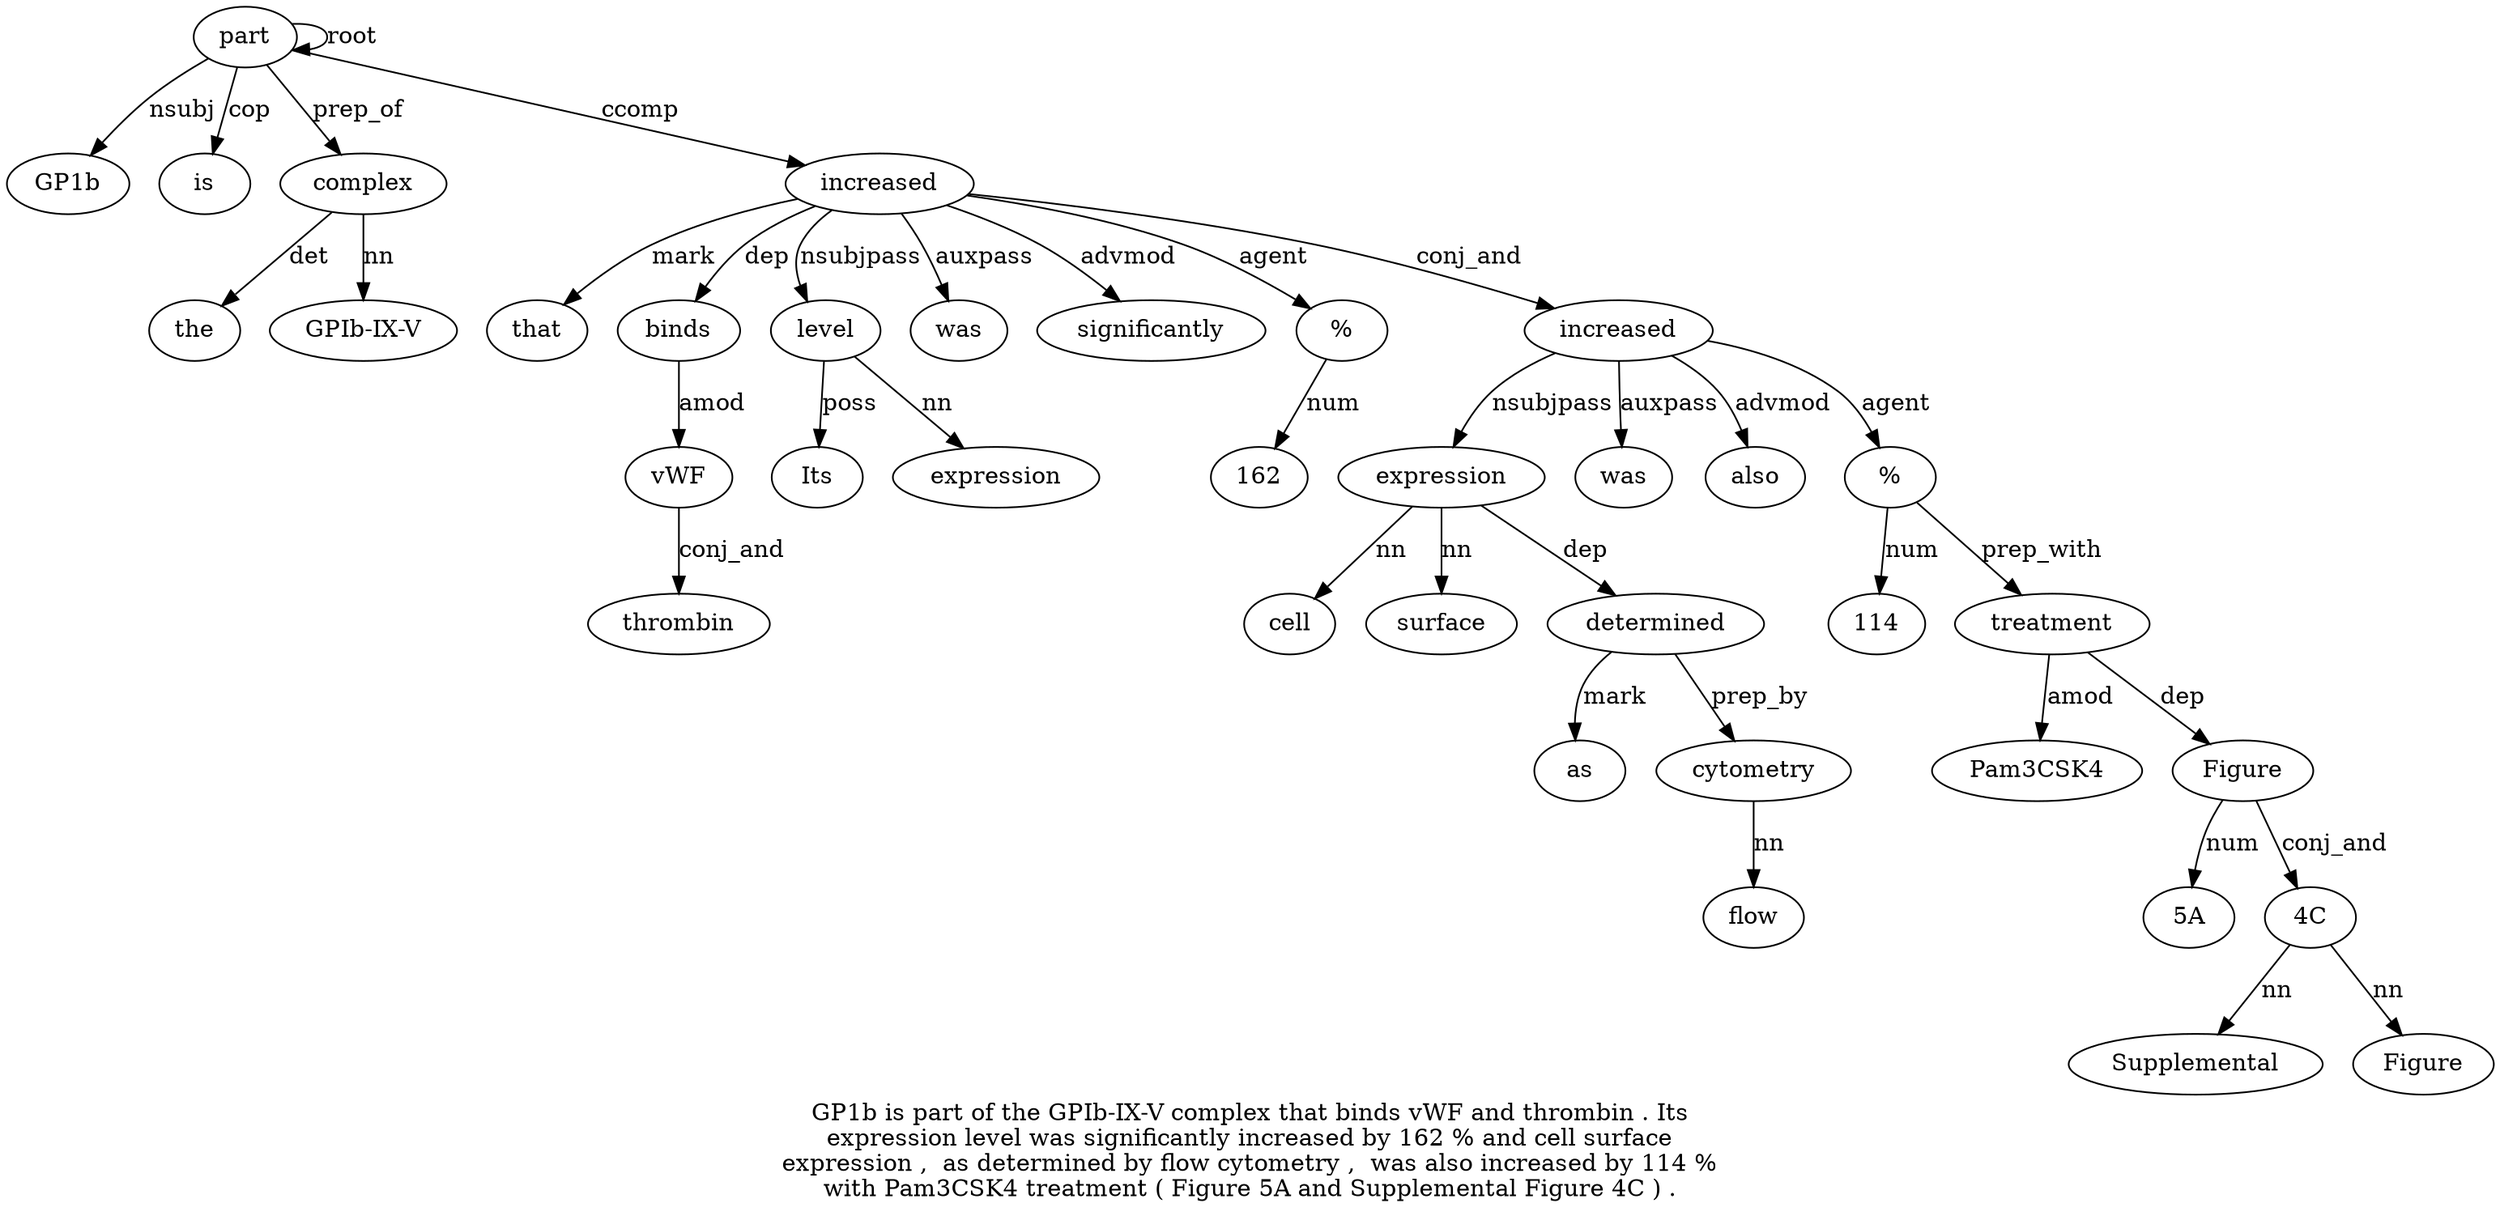 digraph "GP1b is part of the GPIb-IX-V complex that binds vWF and thrombin . Its expression level was significantly increased by 162 % and cell surface expression ,  as determined by flow cytometry ,  was also increased by 114 % with Pam3CSK4 treatment ( Figure 5A and Supplemental Figure 4C ) ." {
label="GP1b is part of the GPIb-IX-V complex that binds vWF and thrombin . Its
expression level was significantly increased by 162 % and cell surface
expression ,  as determined by flow cytometry ,  was also increased by 114 %
with Pam3CSK4 treatment ( Figure 5A and Supplemental Figure 4C ) .";
part3 [style=filled, fillcolor=white, label=part];
GP1b [style=filled, fillcolor=white, label=GP1b];
part3 -> GP1b  [label=nsubj];
is2 [style=filled, fillcolor=white, label=is];
part3 -> is2  [label=cop];
part3 -> part3  [label=root];
complex7 [style=filled, fillcolor=white, label=complex];
the5 [style=filled, fillcolor=white, label=the];
complex7 -> the5  [label=det];
"GPIb-IX-V6" [style=filled, fillcolor=white, label="GPIb-IX-V"];
complex7 -> "GPIb-IX-V6"  [label=nn];
part3 -> complex7  [label=prep_of];
increased19 [style=filled, fillcolor=white, label=increased];
that8 [style=filled, fillcolor=white, label=that];
increased19 -> that8  [label=mark];
binds9 [style=filled, fillcolor=white, label=binds];
increased19 -> binds9  [label=dep];
vWF10 [style=filled, fillcolor=white, label=vWF];
binds9 -> vWF10  [label=amod];
thrombin12 [style=filled, fillcolor=white, label=thrombin];
vWF10 -> thrombin12  [label=conj_and];
level16 [style=filled, fillcolor=white, label=level];
Its14 [style=filled, fillcolor=white, label=Its];
level16 -> Its14  [label=poss];
expression15 [style=filled, fillcolor=white, label=expression];
level16 -> expression15  [label=nn];
increased19 -> level16  [label=nsubjpass];
was17 [style=filled, fillcolor=white, label=was];
increased19 -> was17  [label=auxpass];
significantly18 [style=filled, fillcolor=white, label=significantly];
increased19 -> significantly18  [label=advmod];
part3 -> increased19  [label=ccomp];
"%22" [style=filled, fillcolor=white, label="%"];
162 [style=filled, fillcolor=white, label=162];
"%22" -> 162  [label=num];
increased19 -> "%22"  [label=agent];
expression26 [style=filled, fillcolor=white, label=expression];
cell24 [style=filled, fillcolor=white, label=cell];
expression26 -> cell24  [label=nn];
surface25 [style=filled, fillcolor=white, label=surface];
expression26 -> surface25  [label=nn];
increased36 [style=filled, fillcolor=white, label=increased];
increased36 -> expression26  [label=nsubjpass];
determined29 [style=filled, fillcolor=white, label=determined];
as28 [style=filled, fillcolor=white, label=as];
determined29 -> as28  [label=mark];
expression26 -> determined29  [label=dep];
cytometry32 [style=filled, fillcolor=white, label=cytometry];
flow31 [style=filled, fillcolor=white, label=flow];
cytometry32 -> flow31  [label=nn];
determined29 -> cytometry32  [label=prep_by];
was34 [style=filled, fillcolor=white, label=was];
increased36 -> was34  [label=auxpass];
also35 [style=filled, fillcolor=white, label=also];
increased36 -> also35  [label=advmod];
increased19 -> increased36  [label=conj_and];
"%39" [style=filled, fillcolor=white, label="%"];
11438 [style=filled, fillcolor=white, label=114];
"%39" -> 11438  [label=num];
increased36 -> "%39"  [label=agent];
treatment42 [style=filled, fillcolor=white, label=treatment];
Pam3CSK441 [style=filled, fillcolor=white, label=Pam3CSK4];
treatment42 -> Pam3CSK441  [label=amod];
"%39" -> treatment42  [label=prep_with];
Figure44 [style=filled, fillcolor=white, label=Figure];
treatment42 -> Figure44  [label=dep];
"5A4" [style=filled, fillcolor=white, label="5A"];
Figure44 -> "5A4"  [label=num];
"4C49" [style=filled, fillcolor=white, label="4C"];
Supplemental47 [style=filled, fillcolor=white, label=Supplemental];
"4C49" -> Supplemental47  [label=nn];
Figure48 [style=filled, fillcolor=white, label=Figure];
"4C49" -> Figure48  [label=nn];
Figure44 -> "4C49"  [label=conj_and];
}
